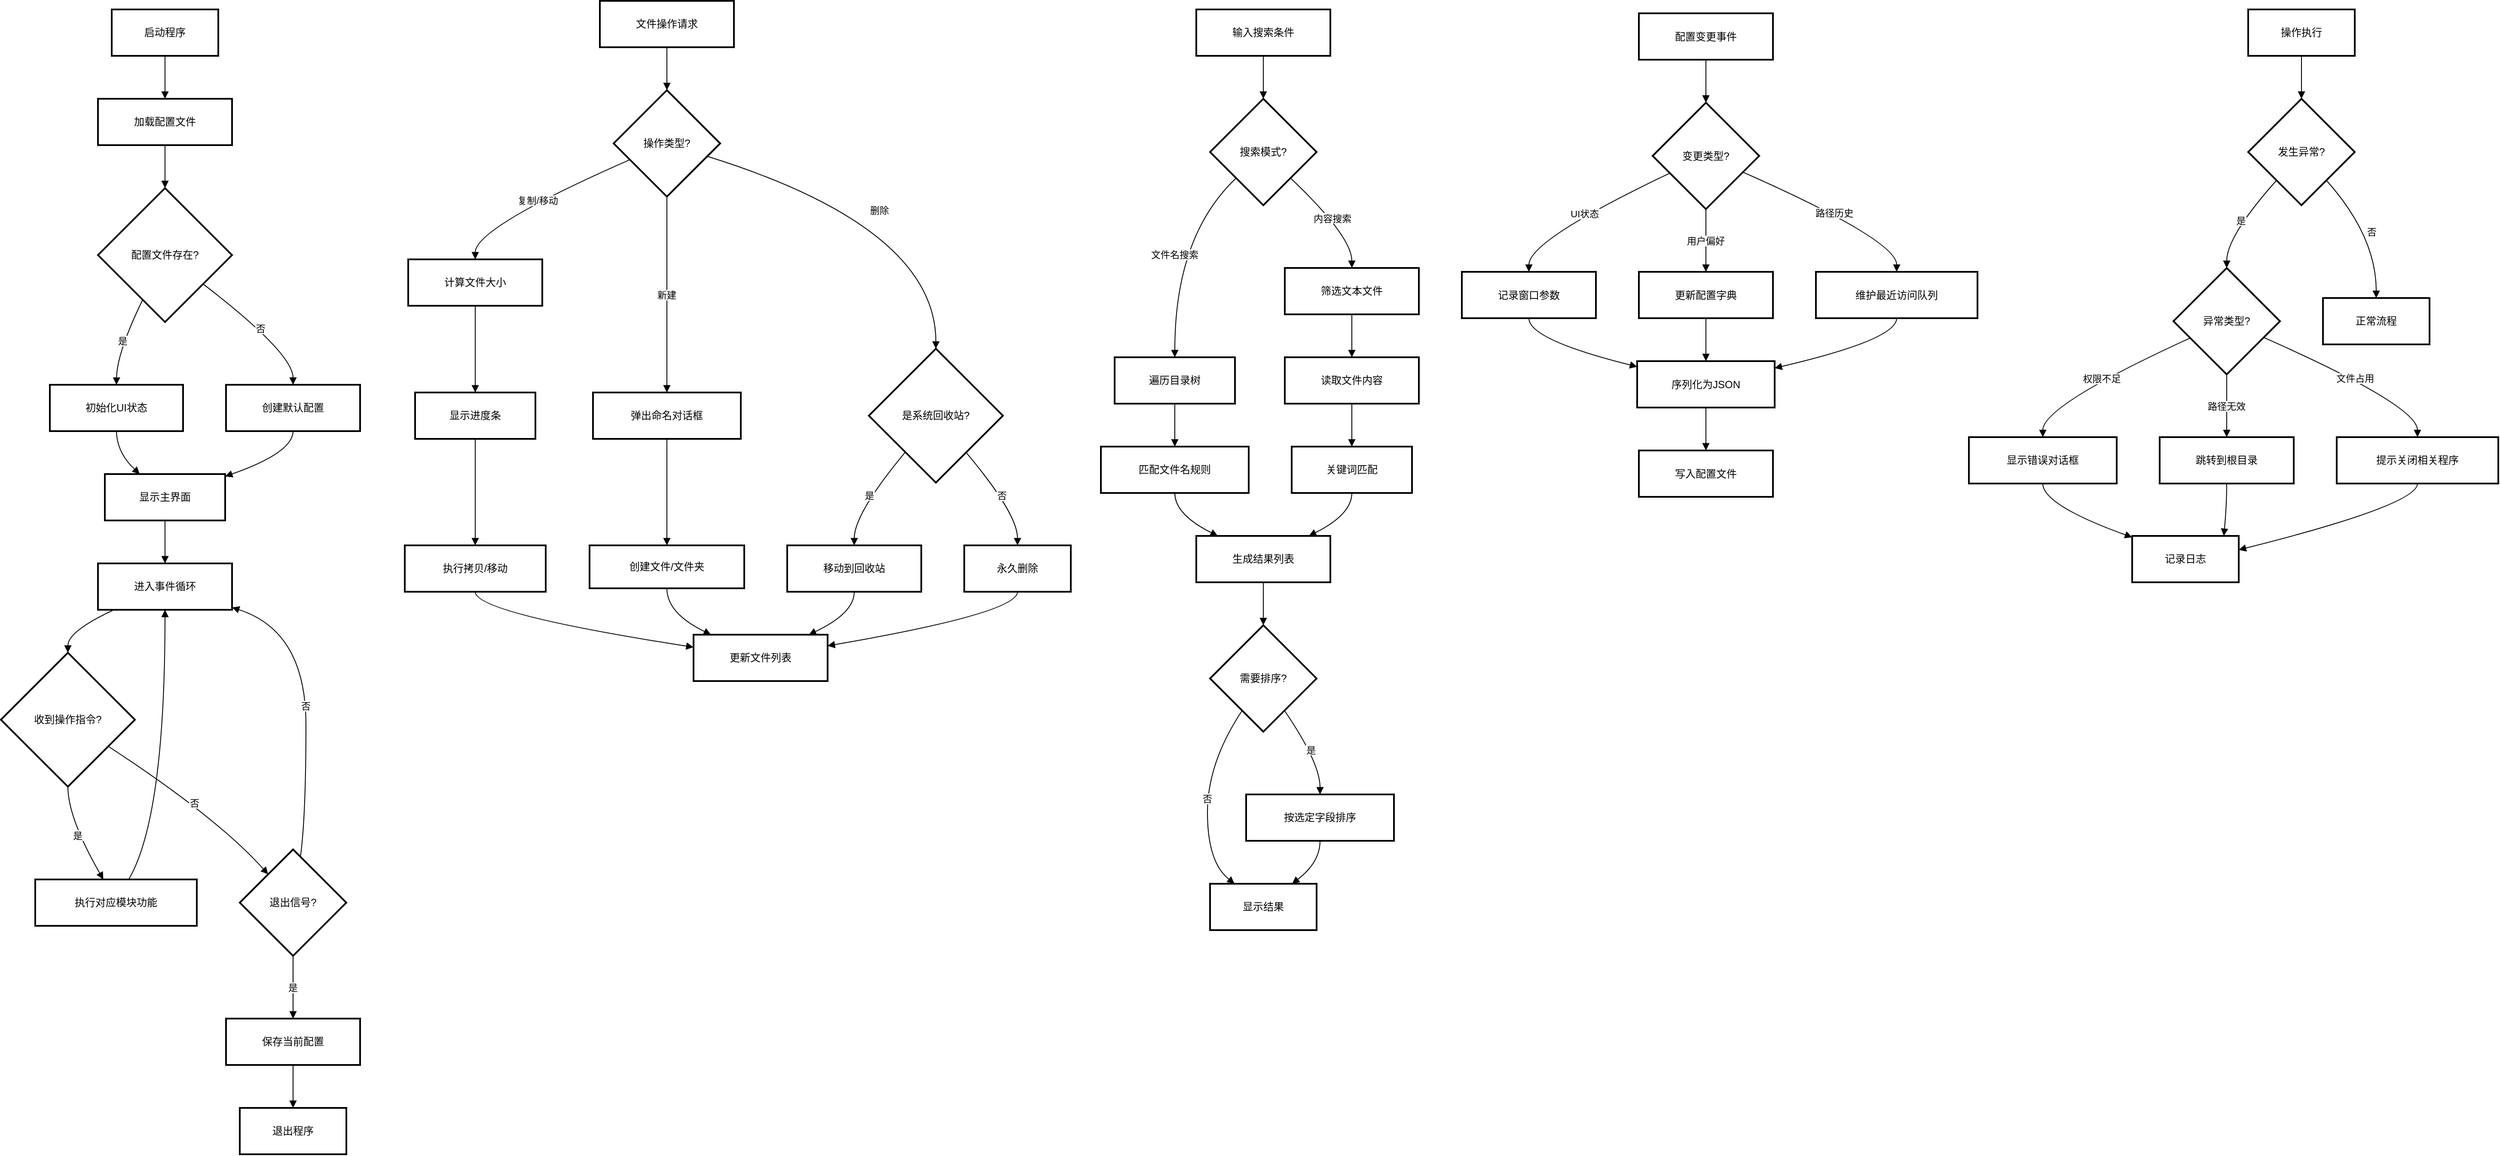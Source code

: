 <mxfile version="28.0.5">
  <diagram name="Page-1" id="YCxFaZnNaEjG4PR1JDue">
    <mxGraphModel dx="974" dy="1202" grid="1" gridSize="10" guides="1" tooltips="1" connect="1" arrows="1" fold="1" page="1" pageScale="1" pageWidth="850" pageHeight="1100" math="0" shadow="0">
      <root>
        <mxCell id="0" />
        <mxCell id="1" parent="0" />
        <mxCell id="RTvoSNndDVeTP_H8ob7e-1" value="启动程序" style="whiteSpace=wrap;strokeWidth=2;" vertex="1" parent="1">
          <mxGeometry x="149" y="20" width="124" height="54" as="geometry" />
        </mxCell>
        <mxCell id="RTvoSNndDVeTP_H8ob7e-2" value="加载配置文件" style="whiteSpace=wrap;strokeWidth=2;" vertex="1" parent="1">
          <mxGeometry x="133" y="124" width="156" height="54" as="geometry" />
        </mxCell>
        <mxCell id="RTvoSNndDVeTP_H8ob7e-3" value="配置文件存在?" style="rhombus;strokeWidth=2;whiteSpace=wrap;" vertex="1" parent="1">
          <mxGeometry x="133" y="228" width="156" height="156" as="geometry" />
        </mxCell>
        <mxCell id="RTvoSNndDVeTP_H8ob7e-4" value="初始化UI状态" style="whiteSpace=wrap;strokeWidth=2;" vertex="1" parent="1">
          <mxGeometry x="77" y="457" width="155" height="54" as="geometry" />
        </mxCell>
        <mxCell id="RTvoSNndDVeTP_H8ob7e-5" value="创建默认配置" style="whiteSpace=wrap;strokeWidth=2;" vertex="1" parent="1">
          <mxGeometry x="282" y="457" width="156" height="54" as="geometry" />
        </mxCell>
        <mxCell id="RTvoSNndDVeTP_H8ob7e-6" value="显示主界面" style="whiteSpace=wrap;strokeWidth=2;" vertex="1" parent="1">
          <mxGeometry x="141" y="561" width="140" height="54" as="geometry" />
        </mxCell>
        <mxCell id="RTvoSNndDVeTP_H8ob7e-7" value="进入事件循环" style="whiteSpace=wrap;strokeWidth=2;" vertex="1" parent="1">
          <mxGeometry x="133" y="665" width="156" height="54" as="geometry" />
        </mxCell>
        <mxCell id="RTvoSNndDVeTP_H8ob7e-8" value="收到操作指令?" style="rhombus;strokeWidth=2;whiteSpace=wrap;" vertex="1" parent="1">
          <mxGeometry x="20" y="769" width="156" height="156" as="geometry" />
        </mxCell>
        <mxCell id="RTvoSNndDVeTP_H8ob7e-9" value="执行对应模块功能" style="whiteSpace=wrap;strokeWidth=2;" vertex="1" parent="1">
          <mxGeometry x="60" y="1033" width="188" height="54" as="geometry" />
        </mxCell>
        <mxCell id="RTvoSNndDVeTP_H8ob7e-10" value="退出信号?" style="rhombus;strokeWidth=2;whiteSpace=wrap;" vertex="1" parent="1">
          <mxGeometry x="298" y="998" width="124" height="124" as="geometry" />
        </mxCell>
        <mxCell id="RTvoSNndDVeTP_H8ob7e-11" value="保存当前配置" style="whiteSpace=wrap;strokeWidth=2;" vertex="1" parent="1">
          <mxGeometry x="282" y="1195" width="156" height="54" as="geometry" />
        </mxCell>
        <mxCell id="RTvoSNndDVeTP_H8ob7e-12" value="退出程序" style="whiteSpace=wrap;strokeWidth=2;" vertex="1" parent="1">
          <mxGeometry x="298" y="1299" width="124" height="54" as="geometry" />
        </mxCell>
        <mxCell id="RTvoSNndDVeTP_H8ob7e-13" value="" style="curved=1;startArrow=none;endArrow=block;exitX=0.5;exitY=1;entryX=0.5;entryY=0;rounded=0;" edge="1" parent="1" source="RTvoSNndDVeTP_H8ob7e-1" target="RTvoSNndDVeTP_H8ob7e-2">
          <mxGeometry relative="1" as="geometry">
            <Array as="points" />
          </mxGeometry>
        </mxCell>
        <mxCell id="RTvoSNndDVeTP_H8ob7e-14" value="" style="curved=1;startArrow=none;endArrow=block;exitX=0.5;exitY=1;entryX=0.5;entryY=0;rounded=0;" edge="1" parent="1" source="RTvoSNndDVeTP_H8ob7e-2" target="RTvoSNndDVeTP_H8ob7e-3">
          <mxGeometry relative="1" as="geometry">
            <Array as="points" />
          </mxGeometry>
        </mxCell>
        <mxCell id="RTvoSNndDVeTP_H8ob7e-15" value="是" style="curved=1;startArrow=none;endArrow=block;exitX=0.25;exitY=1;entryX=0.5;entryY=0;rounded=0;" edge="1" parent="1" source="RTvoSNndDVeTP_H8ob7e-3" target="RTvoSNndDVeTP_H8ob7e-4">
          <mxGeometry relative="1" as="geometry">
            <Array as="points">
              <mxPoint x="155" y="420" />
            </Array>
          </mxGeometry>
        </mxCell>
        <mxCell id="RTvoSNndDVeTP_H8ob7e-16" value="否" style="curved=1;startArrow=none;endArrow=block;exitX=1;exitY=0.88;entryX=0.5;entryY=0;rounded=0;" edge="1" parent="1" source="RTvoSNndDVeTP_H8ob7e-3" target="RTvoSNndDVeTP_H8ob7e-5">
          <mxGeometry relative="1" as="geometry">
            <Array as="points">
              <mxPoint x="360" y="420" />
            </Array>
          </mxGeometry>
        </mxCell>
        <mxCell id="RTvoSNndDVeTP_H8ob7e-17" value="" style="curved=1;startArrow=none;endArrow=block;exitX=0.5;exitY=1;entryX=0.29;entryY=0;rounded=0;" edge="1" parent="1" source="RTvoSNndDVeTP_H8ob7e-4" target="RTvoSNndDVeTP_H8ob7e-6">
          <mxGeometry relative="1" as="geometry">
            <Array as="points">
              <mxPoint x="155" y="536" />
            </Array>
          </mxGeometry>
        </mxCell>
        <mxCell id="RTvoSNndDVeTP_H8ob7e-18" value="" style="curved=1;startArrow=none;endArrow=block;exitX=0.5;exitY=1;entryX=1;entryY=0.05;rounded=0;" edge="1" parent="1" source="RTvoSNndDVeTP_H8ob7e-5" target="RTvoSNndDVeTP_H8ob7e-6">
          <mxGeometry relative="1" as="geometry">
            <Array as="points">
              <mxPoint x="360" y="536" />
            </Array>
          </mxGeometry>
        </mxCell>
        <mxCell id="RTvoSNndDVeTP_H8ob7e-19" value="" style="curved=1;startArrow=none;endArrow=block;exitX=0.5;exitY=1;entryX=0.5;entryY=0;rounded=0;" edge="1" parent="1" source="RTvoSNndDVeTP_H8ob7e-6" target="RTvoSNndDVeTP_H8ob7e-7">
          <mxGeometry relative="1" as="geometry">
            <Array as="points" />
          </mxGeometry>
        </mxCell>
        <mxCell id="RTvoSNndDVeTP_H8ob7e-20" value="" style="curved=1;startArrow=none;endArrow=block;exitX=0.12;exitY=1;entryX=0.5;entryY=0;rounded=0;" edge="1" parent="1" source="RTvoSNndDVeTP_H8ob7e-7" target="RTvoSNndDVeTP_H8ob7e-8">
          <mxGeometry relative="1" as="geometry">
            <Array as="points">
              <mxPoint x="98" y="744" />
            </Array>
          </mxGeometry>
        </mxCell>
        <mxCell id="RTvoSNndDVeTP_H8ob7e-21" value="是" style="curved=1;startArrow=none;endArrow=block;exitX=0.5;exitY=1;entryX=0.42;entryY=-0.01;rounded=0;" edge="1" parent="1" source="RTvoSNndDVeTP_H8ob7e-8" target="RTvoSNndDVeTP_H8ob7e-9">
          <mxGeometry relative="1" as="geometry">
            <Array as="points">
              <mxPoint x="98" y="961" />
            </Array>
          </mxGeometry>
        </mxCell>
        <mxCell id="RTvoSNndDVeTP_H8ob7e-22" value="" style="curved=1;startArrow=none;endArrow=block;exitX=0.58;exitY=-0.01;entryX=0.5;entryY=1;rounded=0;" edge="1" parent="1" source="RTvoSNndDVeTP_H8ob7e-9" target="RTvoSNndDVeTP_H8ob7e-7">
          <mxGeometry relative="1" as="geometry">
            <Array as="points">
              <mxPoint x="211" y="961" />
            </Array>
          </mxGeometry>
        </mxCell>
        <mxCell id="RTvoSNndDVeTP_H8ob7e-23" value="否" style="curved=1;startArrow=none;endArrow=block;exitX=1;exitY=0.83;entryX=0.06;entryY=0;rounded=0;" edge="1" parent="1" source="RTvoSNndDVeTP_H8ob7e-8" target="RTvoSNndDVeTP_H8ob7e-10">
          <mxGeometry relative="1" as="geometry">
            <Array as="points">
              <mxPoint x="272" y="961" />
            </Array>
          </mxGeometry>
        </mxCell>
        <mxCell id="RTvoSNndDVeTP_H8ob7e-24" value="是" style="curved=1;startArrow=none;endArrow=block;exitX=0.5;exitY=1;entryX=0.5;entryY=-0.01;rounded=0;" edge="1" parent="1" source="RTvoSNndDVeTP_H8ob7e-10" target="RTvoSNndDVeTP_H8ob7e-11">
          <mxGeometry relative="1" as="geometry">
            <Array as="points" />
          </mxGeometry>
        </mxCell>
        <mxCell id="RTvoSNndDVeTP_H8ob7e-25" value="" style="curved=1;startArrow=none;endArrow=block;exitX=0.5;exitY=0.99;entryX=0.5;entryY=-0.01;rounded=0;" edge="1" parent="1" source="RTvoSNndDVeTP_H8ob7e-11" target="RTvoSNndDVeTP_H8ob7e-12">
          <mxGeometry relative="1" as="geometry">
            <Array as="points" />
          </mxGeometry>
        </mxCell>
        <mxCell id="RTvoSNndDVeTP_H8ob7e-26" value="否" style="curved=1;startArrow=none;endArrow=block;exitX=0.58;exitY=0;entryX=1;entryY=0.95;rounded=0;" edge="1" parent="1" source="RTvoSNndDVeTP_H8ob7e-10" target="RTvoSNndDVeTP_H8ob7e-7">
          <mxGeometry relative="1" as="geometry">
            <Array as="points">
              <mxPoint x="375" y="961" />
              <mxPoint x="375" y="744" />
            </Array>
          </mxGeometry>
        </mxCell>
        <mxCell id="RTvoSNndDVeTP_H8ob7e-27" value="文件操作请求" style="whiteSpace=wrap;strokeWidth=2;" vertex="1" parent="1">
          <mxGeometry x="717" y="10" width="156" height="54" as="geometry" />
        </mxCell>
        <mxCell id="RTvoSNndDVeTP_H8ob7e-28" value="操作类型?" style="rhombus;strokeWidth=2;whiteSpace=wrap;" vertex="1" parent="1">
          <mxGeometry x="733" y="114" width="124" height="124" as="geometry" />
        </mxCell>
        <mxCell id="RTvoSNndDVeTP_H8ob7e-29" value="弹出命名对话框" style="whiteSpace=wrap;strokeWidth=2;" vertex="1" parent="1">
          <mxGeometry x="709" y="466" width="172" height="54" as="geometry" />
        </mxCell>
        <mxCell id="RTvoSNndDVeTP_H8ob7e-30" value="创建文件/文件夹" style="whiteSpace=wrap;strokeWidth=2;" vertex="1" parent="1">
          <mxGeometry x="705" y="644" width="180" height="50" as="geometry" />
        </mxCell>
        <mxCell id="RTvoSNndDVeTP_H8ob7e-31" value="是系统回收站?" style="rhombus;strokeWidth=2;whiteSpace=wrap;" vertex="1" parent="1">
          <mxGeometry x="1030" y="415" width="156" height="156" as="geometry" />
        </mxCell>
        <mxCell id="RTvoSNndDVeTP_H8ob7e-32" value="移动到回收站" style="whiteSpace=wrap;strokeWidth=2;" vertex="1" parent="1">
          <mxGeometry x="935" y="644" width="156" height="54" as="geometry" />
        </mxCell>
        <mxCell id="RTvoSNndDVeTP_H8ob7e-33" value="永久删除" style="whiteSpace=wrap;strokeWidth=2;" vertex="1" parent="1">
          <mxGeometry x="1141" y="644" width="124" height="54" as="geometry" />
        </mxCell>
        <mxCell id="RTvoSNndDVeTP_H8ob7e-34" value="计算文件大小" style="whiteSpace=wrap;strokeWidth=2;" vertex="1" parent="1">
          <mxGeometry x="494" y="311" width="156" height="54" as="geometry" />
        </mxCell>
        <mxCell id="RTvoSNndDVeTP_H8ob7e-35" value="显示进度条" style="whiteSpace=wrap;strokeWidth=2;" vertex="1" parent="1">
          <mxGeometry x="502" y="466" width="140" height="54" as="geometry" />
        </mxCell>
        <mxCell id="RTvoSNndDVeTP_H8ob7e-36" value="执行拷贝/移动" style="whiteSpace=wrap;strokeWidth=2;" vertex="1" parent="1">
          <mxGeometry x="490" y="644" width="164" height="54" as="geometry" />
        </mxCell>
        <mxCell id="RTvoSNndDVeTP_H8ob7e-37" value="更新文件列表" style="whiteSpace=wrap;strokeWidth=2;" vertex="1" parent="1">
          <mxGeometry x="826" y="748" width="156" height="54" as="geometry" />
        </mxCell>
        <mxCell id="RTvoSNndDVeTP_H8ob7e-38" value="" style="curved=1;startArrow=none;endArrow=block;exitX=0.5;exitY=1;entryX=0.5;entryY=0;rounded=0;" edge="1" parent="1" source="RTvoSNndDVeTP_H8ob7e-27" target="RTvoSNndDVeTP_H8ob7e-28">
          <mxGeometry relative="1" as="geometry">
            <Array as="points" />
          </mxGeometry>
        </mxCell>
        <mxCell id="RTvoSNndDVeTP_H8ob7e-39" value="新建" style="curved=1;startArrow=none;endArrow=block;exitX=0.5;exitY=1;entryX=0.5;entryY=0;rounded=0;" edge="1" parent="1" source="RTvoSNndDVeTP_H8ob7e-28" target="RTvoSNndDVeTP_H8ob7e-29">
          <mxGeometry relative="1" as="geometry">
            <Array as="points" />
          </mxGeometry>
        </mxCell>
        <mxCell id="RTvoSNndDVeTP_H8ob7e-40" value="" style="curved=1;startArrow=none;endArrow=block;exitX=0.5;exitY=1;entryX=0.5;entryY=0;rounded=0;" edge="1" parent="1" source="RTvoSNndDVeTP_H8ob7e-29" target="RTvoSNndDVeTP_H8ob7e-30">
          <mxGeometry relative="1" as="geometry">
            <Array as="points" />
          </mxGeometry>
        </mxCell>
        <mxCell id="RTvoSNndDVeTP_H8ob7e-41" value="删除" style="curved=1;startArrow=none;endArrow=block;exitX=1;exitY=0.66;entryX=0.5;entryY=0;rounded=0;" edge="1" parent="1" source="RTvoSNndDVeTP_H8ob7e-28" target="RTvoSNndDVeTP_H8ob7e-31">
          <mxGeometry relative="1" as="geometry">
            <Array as="points">
              <mxPoint x="1108" y="274" />
            </Array>
          </mxGeometry>
        </mxCell>
        <mxCell id="RTvoSNndDVeTP_H8ob7e-42" value="是" style="curved=1;startArrow=none;endArrow=block;exitX=0.08;exitY=1;entryX=0.5;entryY=0;rounded=0;" edge="1" parent="1" source="RTvoSNndDVeTP_H8ob7e-31" target="RTvoSNndDVeTP_H8ob7e-32">
          <mxGeometry relative="1" as="geometry">
            <Array as="points">
              <mxPoint x="1013" y="607" />
            </Array>
          </mxGeometry>
        </mxCell>
        <mxCell id="RTvoSNndDVeTP_H8ob7e-43" value="否" style="curved=1;startArrow=none;endArrow=block;exitX=0.91;exitY=1;entryX=0.5;entryY=0;rounded=0;" edge="1" parent="1" source="RTvoSNndDVeTP_H8ob7e-31" target="RTvoSNndDVeTP_H8ob7e-33">
          <mxGeometry relative="1" as="geometry">
            <Array as="points">
              <mxPoint x="1203" y="607" />
            </Array>
          </mxGeometry>
        </mxCell>
        <mxCell id="RTvoSNndDVeTP_H8ob7e-44" value="复制/移动" style="curved=1;startArrow=none;endArrow=block;exitX=0;exitY=0.72;entryX=0.5;entryY=0;rounded=0;" edge="1" parent="1" source="RTvoSNndDVeTP_H8ob7e-28" target="RTvoSNndDVeTP_H8ob7e-34">
          <mxGeometry relative="1" as="geometry">
            <Array as="points">
              <mxPoint x="572" y="274" />
            </Array>
          </mxGeometry>
        </mxCell>
        <mxCell id="RTvoSNndDVeTP_H8ob7e-45" value="" style="curved=1;startArrow=none;endArrow=block;exitX=0.5;exitY=1;entryX=0.5;entryY=0;rounded=0;" edge="1" parent="1" source="RTvoSNndDVeTP_H8ob7e-34" target="RTvoSNndDVeTP_H8ob7e-35">
          <mxGeometry relative="1" as="geometry">
            <Array as="points" />
          </mxGeometry>
        </mxCell>
        <mxCell id="RTvoSNndDVeTP_H8ob7e-46" value="" style="curved=1;startArrow=none;endArrow=block;exitX=0.5;exitY=1;entryX=0.5;entryY=0;rounded=0;" edge="1" parent="1" source="RTvoSNndDVeTP_H8ob7e-35" target="RTvoSNndDVeTP_H8ob7e-36">
          <mxGeometry relative="1" as="geometry">
            <Array as="points" />
          </mxGeometry>
        </mxCell>
        <mxCell id="RTvoSNndDVeTP_H8ob7e-47" value="" style="curved=1;startArrow=none;endArrow=block;exitX=0.5;exitY=1;entryX=0;entryY=0.27;rounded=0;" edge="1" parent="1" source="RTvoSNndDVeTP_H8ob7e-36" target="RTvoSNndDVeTP_H8ob7e-37">
          <mxGeometry relative="1" as="geometry">
            <Array as="points">
              <mxPoint x="572" y="723" />
            </Array>
          </mxGeometry>
        </mxCell>
        <mxCell id="RTvoSNndDVeTP_H8ob7e-48" value="" style="curved=1;startArrow=none;endArrow=block;exitX=0.5;exitY=1;entryX=0.13;entryY=0;rounded=0;" edge="1" parent="1" source="RTvoSNndDVeTP_H8ob7e-30" target="RTvoSNndDVeTP_H8ob7e-37">
          <mxGeometry relative="1" as="geometry">
            <Array as="points">
              <mxPoint x="795" y="723" />
            </Array>
          </mxGeometry>
        </mxCell>
        <mxCell id="RTvoSNndDVeTP_H8ob7e-49" value="" style="curved=1;startArrow=none;endArrow=block;exitX=0.5;exitY=1;entryX=0.86;entryY=0;rounded=0;" edge="1" parent="1" source="RTvoSNndDVeTP_H8ob7e-32" target="RTvoSNndDVeTP_H8ob7e-37">
          <mxGeometry relative="1" as="geometry">
            <Array as="points">
              <mxPoint x="1013" y="723" />
            </Array>
          </mxGeometry>
        </mxCell>
        <mxCell id="RTvoSNndDVeTP_H8ob7e-50" value="" style="curved=1;startArrow=none;endArrow=block;exitX=0.5;exitY=1;entryX=1;entryY=0.24;rounded=0;" edge="1" parent="1" source="RTvoSNndDVeTP_H8ob7e-33" target="RTvoSNndDVeTP_H8ob7e-37">
          <mxGeometry relative="1" as="geometry">
            <Array as="points">
              <mxPoint x="1203" y="723" />
            </Array>
          </mxGeometry>
        </mxCell>
        <mxCell id="RTvoSNndDVeTP_H8ob7e-75" value="输入搜索条件" style="whiteSpace=wrap;strokeWidth=2;" vertex="1" parent="1">
          <mxGeometry x="1411" y="20" width="156" height="54" as="geometry" />
        </mxCell>
        <mxCell id="RTvoSNndDVeTP_H8ob7e-76" value="搜索模式?" style="rhombus;strokeWidth=2;whiteSpace=wrap;" vertex="1" parent="1">
          <mxGeometry x="1427" y="124" width="124" height="124" as="geometry" />
        </mxCell>
        <mxCell id="RTvoSNndDVeTP_H8ob7e-77" value="遍历目录树" style="whiteSpace=wrap;strokeWidth=2;" vertex="1" parent="1">
          <mxGeometry x="1316" y="425" width="140" height="54" as="geometry" />
        </mxCell>
        <mxCell id="RTvoSNndDVeTP_H8ob7e-78" value="筛选文本文件" style="whiteSpace=wrap;strokeWidth=2;" vertex="1" parent="1">
          <mxGeometry x="1514" y="321" width="156" height="54" as="geometry" />
        </mxCell>
        <mxCell id="RTvoSNndDVeTP_H8ob7e-79" value="匹配文件名规则" style="whiteSpace=wrap;strokeWidth=2;" vertex="1" parent="1">
          <mxGeometry x="1300" y="529" width="172" height="54" as="geometry" />
        </mxCell>
        <mxCell id="RTvoSNndDVeTP_H8ob7e-80" value="读取文件内容" style="whiteSpace=wrap;strokeWidth=2;" vertex="1" parent="1">
          <mxGeometry x="1514" y="425" width="156" height="54" as="geometry" />
        </mxCell>
        <mxCell id="RTvoSNndDVeTP_H8ob7e-81" value="关键词匹配" style="whiteSpace=wrap;strokeWidth=2;" vertex="1" parent="1">
          <mxGeometry x="1522" y="529" width="140" height="54" as="geometry" />
        </mxCell>
        <mxCell id="RTvoSNndDVeTP_H8ob7e-82" value="生成结果列表" style="whiteSpace=wrap;strokeWidth=2;" vertex="1" parent="1">
          <mxGeometry x="1411" y="633" width="156" height="54" as="geometry" />
        </mxCell>
        <mxCell id="RTvoSNndDVeTP_H8ob7e-83" value="需要排序?" style="rhombus;strokeWidth=2;whiteSpace=wrap;" vertex="1" parent="1">
          <mxGeometry x="1427" y="737" width="124" height="124" as="geometry" />
        </mxCell>
        <mxCell id="RTvoSNndDVeTP_H8ob7e-84" value="按选定字段排序" style="whiteSpace=wrap;strokeWidth=2;" vertex="1" parent="1">
          <mxGeometry x="1469" y="934" width="172" height="54" as="geometry" />
        </mxCell>
        <mxCell id="RTvoSNndDVeTP_H8ob7e-85" value="显示结果" style="whiteSpace=wrap;strokeWidth=2;" vertex="1" parent="1">
          <mxGeometry x="1427" y="1038" width="124" height="54" as="geometry" />
        </mxCell>
        <mxCell id="RTvoSNndDVeTP_H8ob7e-86" value="" style="curved=1;startArrow=none;endArrow=block;exitX=0.5;exitY=1;entryX=0.5;entryY=0;rounded=0;" edge="1" parent="1" source="RTvoSNndDVeTP_H8ob7e-75" target="RTvoSNndDVeTP_H8ob7e-76">
          <mxGeometry relative="1" as="geometry">
            <Array as="points" />
          </mxGeometry>
        </mxCell>
        <mxCell id="RTvoSNndDVeTP_H8ob7e-87" value="文件名搜索" style="curved=1;startArrow=none;endArrow=block;exitX=0;exitY=0.98;entryX=0.5;entryY=0;rounded=0;" edge="1" parent="1" source="RTvoSNndDVeTP_H8ob7e-76" target="RTvoSNndDVeTP_H8ob7e-77">
          <mxGeometry relative="1" as="geometry">
            <Array as="points">
              <mxPoint x="1386" y="284" />
            </Array>
          </mxGeometry>
        </mxCell>
        <mxCell id="RTvoSNndDVeTP_H8ob7e-88" value="内容搜索" style="curved=1;startArrow=none;endArrow=block;exitX=1;exitY=0.98;entryX=0.5;entryY=0;rounded=0;" edge="1" parent="1" source="RTvoSNndDVeTP_H8ob7e-76" target="RTvoSNndDVeTP_H8ob7e-78">
          <mxGeometry relative="1" as="geometry">
            <Array as="points">
              <mxPoint x="1592" y="284" />
            </Array>
          </mxGeometry>
        </mxCell>
        <mxCell id="RTvoSNndDVeTP_H8ob7e-89" value="" style="curved=1;startArrow=none;endArrow=block;exitX=0.5;exitY=1;entryX=0.5;entryY=0;rounded=0;" edge="1" parent="1" source="RTvoSNndDVeTP_H8ob7e-77" target="RTvoSNndDVeTP_H8ob7e-79">
          <mxGeometry relative="1" as="geometry">
            <Array as="points" />
          </mxGeometry>
        </mxCell>
        <mxCell id="RTvoSNndDVeTP_H8ob7e-90" value="" style="curved=1;startArrow=none;endArrow=block;exitX=0.5;exitY=1;entryX=0.5;entryY=0;rounded=0;" edge="1" parent="1" source="RTvoSNndDVeTP_H8ob7e-78" target="RTvoSNndDVeTP_H8ob7e-80">
          <mxGeometry relative="1" as="geometry">
            <Array as="points" />
          </mxGeometry>
        </mxCell>
        <mxCell id="RTvoSNndDVeTP_H8ob7e-91" value="" style="curved=1;startArrow=none;endArrow=block;exitX=0.5;exitY=1;entryX=0.5;entryY=0;rounded=0;" edge="1" parent="1" source="RTvoSNndDVeTP_H8ob7e-80" target="RTvoSNndDVeTP_H8ob7e-81">
          <mxGeometry relative="1" as="geometry">
            <Array as="points" />
          </mxGeometry>
        </mxCell>
        <mxCell id="RTvoSNndDVeTP_H8ob7e-92" value="" style="curved=1;startArrow=none;endArrow=block;exitX=0.5;exitY=1;entryX=0.16;entryY=0;rounded=0;" edge="1" parent="1" source="RTvoSNndDVeTP_H8ob7e-79" target="RTvoSNndDVeTP_H8ob7e-82">
          <mxGeometry relative="1" as="geometry">
            <Array as="points">
              <mxPoint x="1386" y="608" />
            </Array>
          </mxGeometry>
        </mxCell>
        <mxCell id="RTvoSNndDVeTP_H8ob7e-93" value="" style="curved=1;startArrow=none;endArrow=block;exitX=0.5;exitY=1;entryX=0.84;entryY=0;rounded=0;" edge="1" parent="1" source="RTvoSNndDVeTP_H8ob7e-81" target="RTvoSNndDVeTP_H8ob7e-82">
          <mxGeometry relative="1" as="geometry">
            <Array as="points">
              <mxPoint x="1592" y="608" />
            </Array>
          </mxGeometry>
        </mxCell>
        <mxCell id="RTvoSNndDVeTP_H8ob7e-94" value="" style="curved=1;startArrow=none;endArrow=block;exitX=0.5;exitY=1;entryX=0.5;entryY=0;rounded=0;" edge="1" parent="1" source="RTvoSNndDVeTP_H8ob7e-82" target="RTvoSNndDVeTP_H8ob7e-83">
          <mxGeometry relative="1" as="geometry">
            <Array as="points" />
          </mxGeometry>
        </mxCell>
        <mxCell id="RTvoSNndDVeTP_H8ob7e-95" value="是" style="curved=1;startArrow=none;endArrow=block;exitX=0.83;exitY=1;entryX=0.5;entryY=0;rounded=0;" edge="1" parent="1" source="RTvoSNndDVeTP_H8ob7e-83" target="RTvoSNndDVeTP_H8ob7e-84">
          <mxGeometry relative="1" as="geometry">
            <Array as="points">
              <mxPoint x="1555" y="897" />
            </Array>
          </mxGeometry>
        </mxCell>
        <mxCell id="RTvoSNndDVeTP_H8ob7e-96" value="否" style="curved=1;startArrow=none;endArrow=block;exitX=0.17;exitY=1;entryX=0.23;entryY=0;rounded=0;" edge="1" parent="1" source="RTvoSNndDVeTP_H8ob7e-83" target="RTvoSNndDVeTP_H8ob7e-85">
          <mxGeometry relative="1" as="geometry">
            <Array as="points">
              <mxPoint x="1424" y="897" />
              <mxPoint x="1424" y="1013" />
            </Array>
          </mxGeometry>
        </mxCell>
        <mxCell id="RTvoSNndDVeTP_H8ob7e-97" value="" style="curved=1;startArrow=none;endArrow=block;exitX=0.5;exitY=1;entryX=0.77;entryY=0;rounded=0;" edge="1" parent="1" source="RTvoSNndDVeTP_H8ob7e-84" target="RTvoSNndDVeTP_H8ob7e-85">
          <mxGeometry relative="1" as="geometry">
            <Array as="points">
              <mxPoint x="1555" y="1013" />
            </Array>
          </mxGeometry>
        </mxCell>
        <mxCell id="RTvoSNndDVeTP_H8ob7e-98" value="配置变更事件" style="whiteSpace=wrap;strokeWidth=2;" vertex="1" parent="1">
          <mxGeometry x="1926" y="24.5" width="156" height="54" as="geometry" />
        </mxCell>
        <mxCell id="RTvoSNndDVeTP_H8ob7e-99" value="变更类型?" style="rhombus;strokeWidth=2;whiteSpace=wrap;" vertex="1" parent="1">
          <mxGeometry x="1942" y="128.5" width="124" height="124" as="geometry" />
        </mxCell>
        <mxCell id="RTvoSNndDVeTP_H8ob7e-100" value="记录窗口参数" style="whiteSpace=wrap;strokeWidth=2;" vertex="1" parent="1">
          <mxGeometry x="1720" y="325.5" width="156" height="54" as="geometry" />
        </mxCell>
        <mxCell id="RTvoSNndDVeTP_H8ob7e-101" value="更新配置字典" style="whiteSpace=wrap;strokeWidth=2;" vertex="1" parent="1">
          <mxGeometry x="1926" y="325.5" width="156" height="54" as="geometry" />
        </mxCell>
        <mxCell id="RTvoSNndDVeTP_H8ob7e-102" value="维护最近访问队列" style="whiteSpace=wrap;strokeWidth=2;" vertex="1" parent="1">
          <mxGeometry x="2132" y="325.5" width="188" height="54" as="geometry" />
        </mxCell>
        <mxCell id="RTvoSNndDVeTP_H8ob7e-103" value="序列化为JSON" style="whiteSpace=wrap;strokeWidth=2;" vertex="1" parent="1">
          <mxGeometry x="1924" y="429.5" width="160" height="54" as="geometry" />
        </mxCell>
        <mxCell id="RTvoSNndDVeTP_H8ob7e-104" value="写入配置文件" style="whiteSpace=wrap;strokeWidth=2;" vertex="1" parent="1">
          <mxGeometry x="1926" y="533.5" width="156" height="54" as="geometry" />
        </mxCell>
        <mxCell id="RTvoSNndDVeTP_H8ob7e-105" value="" style="curved=1;startArrow=none;endArrow=block;exitX=0.5;exitY=1;entryX=0.5;entryY=0;rounded=0;" edge="1" parent="1" source="RTvoSNndDVeTP_H8ob7e-98" target="RTvoSNndDVeTP_H8ob7e-99">
          <mxGeometry relative="1" as="geometry">
            <Array as="points" />
          </mxGeometry>
        </mxCell>
        <mxCell id="RTvoSNndDVeTP_H8ob7e-106" value="UI状态" style="curved=1;startArrow=none;endArrow=block;exitX=0;exitY=0.74;entryX=0.5;entryY=0;rounded=0;" edge="1" parent="1" source="RTvoSNndDVeTP_H8ob7e-99" target="RTvoSNndDVeTP_H8ob7e-100">
          <mxGeometry relative="1" as="geometry">
            <Array as="points">
              <mxPoint x="1798" y="288.5" />
            </Array>
          </mxGeometry>
        </mxCell>
        <mxCell id="RTvoSNndDVeTP_H8ob7e-107" value="用户偏好" style="curved=1;startArrow=none;endArrow=block;exitX=0.5;exitY=1;entryX=0.5;entryY=0;rounded=0;" edge="1" parent="1" source="RTvoSNndDVeTP_H8ob7e-99" target="RTvoSNndDVeTP_H8ob7e-101">
          <mxGeometry relative="1" as="geometry">
            <Array as="points" />
          </mxGeometry>
        </mxCell>
        <mxCell id="RTvoSNndDVeTP_H8ob7e-108" value="路径历史" style="curved=1;startArrow=none;endArrow=block;exitX=1;exitY=0.72;entryX=0.5;entryY=0;rounded=0;" edge="1" parent="1" source="RTvoSNndDVeTP_H8ob7e-99" target="RTvoSNndDVeTP_H8ob7e-102">
          <mxGeometry relative="1" as="geometry">
            <Array as="points">
              <mxPoint x="2226" y="288.5" />
            </Array>
          </mxGeometry>
        </mxCell>
        <mxCell id="RTvoSNndDVeTP_H8ob7e-109" value="" style="curved=1;startArrow=none;endArrow=block;exitX=0.5;exitY=1;entryX=0;entryY=0.12;rounded=0;" edge="1" parent="1" source="RTvoSNndDVeTP_H8ob7e-100" target="RTvoSNndDVeTP_H8ob7e-103">
          <mxGeometry relative="1" as="geometry">
            <Array as="points">
              <mxPoint x="1798" y="404.5" />
            </Array>
          </mxGeometry>
        </mxCell>
        <mxCell id="RTvoSNndDVeTP_H8ob7e-110" value="" style="curved=1;startArrow=none;endArrow=block;exitX=0.5;exitY=1;entryX=0.5;entryY=0;rounded=0;" edge="1" parent="1" source="RTvoSNndDVeTP_H8ob7e-101" target="RTvoSNndDVeTP_H8ob7e-103">
          <mxGeometry relative="1" as="geometry">
            <Array as="points" />
          </mxGeometry>
        </mxCell>
        <mxCell id="RTvoSNndDVeTP_H8ob7e-111" value="" style="curved=1;startArrow=none;endArrow=block;exitX=0.5;exitY=1;entryX=1;entryY=0.15;rounded=0;" edge="1" parent="1" source="RTvoSNndDVeTP_H8ob7e-102" target="RTvoSNndDVeTP_H8ob7e-103">
          <mxGeometry relative="1" as="geometry">
            <Array as="points">
              <mxPoint x="2226" y="404.5" />
            </Array>
          </mxGeometry>
        </mxCell>
        <mxCell id="RTvoSNndDVeTP_H8ob7e-112" value="" style="curved=1;startArrow=none;endArrow=block;exitX=0.5;exitY=1;entryX=0.5;entryY=0;rounded=0;" edge="1" parent="1" source="RTvoSNndDVeTP_H8ob7e-103" target="RTvoSNndDVeTP_H8ob7e-104">
          <mxGeometry relative="1" as="geometry">
            <Array as="points" />
          </mxGeometry>
        </mxCell>
        <mxCell id="RTvoSNndDVeTP_H8ob7e-113" value="操作执行" style="whiteSpace=wrap;strokeWidth=2;" vertex="1" parent="1">
          <mxGeometry x="2635" y="20" width="124" height="54" as="geometry" />
        </mxCell>
        <mxCell id="RTvoSNndDVeTP_H8ob7e-114" value="发生异常?" style="rhombus;strokeWidth=2;whiteSpace=wrap;" vertex="1" parent="1">
          <mxGeometry x="2635" y="124" width="124" height="124" as="geometry" />
        </mxCell>
        <mxCell id="RTvoSNndDVeTP_H8ob7e-115" value="异常类型?" style="rhombus;strokeWidth=2;whiteSpace=wrap;" vertex="1" parent="1">
          <mxGeometry x="2548" y="321" width="124" height="124" as="geometry" />
        </mxCell>
        <mxCell id="RTvoSNndDVeTP_H8ob7e-116" value="显示错误对话框" style="whiteSpace=wrap;strokeWidth=2;" vertex="1" parent="1">
          <mxGeometry x="2310" y="518" width="172" height="54" as="geometry" />
        </mxCell>
        <mxCell id="RTvoSNndDVeTP_H8ob7e-117" value="跳转到根目录" style="whiteSpace=wrap;strokeWidth=2;" vertex="1" parent="1">
          <mxGeometry x="2532" y="518" width="156" height="54" as="geometry" />
        </mxCell>
        <mxCell id="RTvoSNndDVeTP_H8ob7e-118" value="提示关闭相关程序" style="whiteSpace=wrap;strokeWidth=2;" vertex="1" parent="1">
          <mxGeometry x="2738" y="518" width="188" height="54" as="geometry" />
        </mxCell>
        <mxCell id="RTvoSNndDVeTP_H8ob7e-119" value="记录日志" style="whiteSpace=wrap;strokeWidth=2;" vertex="1" parent="1">
          <mxGeometry x="2500" y="633" width="124" height="54" as="geometry" />
        </mxCell>
        <mxCell id="RTvoSNndDVeTP_H8ob7e-120" value="正常流程" style="whiteSpace=wrap;strokeWidth=2;" vertex="1" parent="1">
          <mxGeometry x="2722" y="356" width="124" height="54" as="geometry" />
        </mxCell>
        <mxCell id="RTvoSNndDVeTP_H8ob7e-121" value="" style="curved=1;startArrow=none;endArrow=block;exitX=0.5;exitY=1;entryX=0.5;entryY=0;rounded=0;" edge="1" parent="1" source="RTvoSNndDVeTP_H8ob7e-113" target="RTvoSNndDVeTP_H8ob7e-114">
          <mxGeometry relative="1" as="geometry">
            <Array as="points" />
          </mxGeometry>
        </mxCell>
        <mxCell id="RTvoSNndDVeTP_H8ob7e-122" value="是" style="curved=1;startArrow=none;endArrow=block;exitX=0.06;exitY=1;entryX=0.5;entryY=0;rounded=0;" edge="1" parent="1" source="RTvoSNndDVeTP_H8ob7e-114" target="RTvoSNndDVeTP_H8ob7e-115">
          <mxGeometry relative="1" as="geometry">
            <Array as="points">
              <mxPoint x="2610" y="284" />
            </Array>
          </mxGeometry>
        </mxCell>
        <mxCell id="RTvoSNndDVeTP_H8ob7e-123" value="权限不足" style="curved=1;startArrow=none;endArrow=block;exitX=0;exitY=0.73;entryX=0.5;entryY=0;rounded=0;" edge="1" parent="1" source="RTvoSNndDVeTP_H8ob7e-115" target="RTvoSNndDVeTP_H8ob7e-116">
          <mxGeometry relative="1" as="geometry">
            <Array as="points">
              <mxPoint x="2396" y="481" />
            </Array>
          </mxGeometry>
        </mxCell>
        <mxCell id="RTvoSNndDVeTP_H8ob7e-124" value="路径无效" style="curved=1;startArrow=none;endArrow=block;exitX=0.5;exitY=1;entryX=0.5;entryY=0;rounded=0;" edge="1" parent="1" source="RTvoSNndDVeTP_H8ob7e-115" target="RTvoSNndDVeTP_H8ob7e-117">
          <mxGeometry relative="1" as="geometry">
            <Array as="points" />
          </mxGeometry>
        </mxCell>
        <mxCell id="RTvoSNndDVeTP_H8ob7e-125" value="文件占用" style="curved=1;startArrow=none;endArrow=block;exitX=1;exitY=0.72;entryX=0.5;entryY=0;rounded=0;" edge="1" parent="1" source="RTvoSNndDVeTP_H8ob7e-115" target="RTvoSNndDVeTP_H8ob7e-118">
          <mxGeometry relative="1" as="geometry">
            <Array as="points">
              <mxPoint x="2832" y="481" />
            </Array>
          </mxGeometry>
        </mxCell>
        <mxCell id="RTvoSNndDVeTP_H8ob7e-126" value="" style="curved=1;startArrow=none;endArrow=block;exitX=0.5;exitY=1;entryX=0;entryY=0.03;rounded=0;" edge="1" parent="1" source="RTvoSNndDVeTP_H8ob7e-116" target="RTvoSNndDVeTP_H8ob7e-119">
          <mxGeometry relative="1" as="geometry">
            <Array as="points">
              <mxPoint x="2396" y="597" />
            </Array>
          </mxGeometry>
        </mxCell>
        <mxCell id="RTvoSNndDVeTP_H8ob7e-127" value="" style="curved=1;startArrow=none;endArrow=block;exitX=0.5;exitY=1;entryX=0.86;entryY=0;rounded=0;" edge="1" parent="1" source="RTvoSNndDVeTP_H8ob7e-117" target="RTvoSNndDVeTP_H8ob7e-119">
          <mxGeometry relative="1" as="geometry">
            <Array as="points">
              <mxPoint x="2610" y="597" />
            </Array>
          </mxGeometry>
        </mxCell>
        <mxCell id="RTvoSNndDVeTP_H8ob7e-128" value="" style="curved=1;startArrow=none;endArrow=block;exitX=0.5;exitY=1;entryX=1;entryY=0.3;rounded=0;" edge="1" parent="1" source="RTvoSNndDVeTP_H8ob7e-118" target="RTvoSNndDVeTP_H8ob7e-119">
          <mxGeometry relative="1" as="geometry">
            <Array as="points">
              <mxPoint x="2832" y="597" />
            </Array>
          </mxGeometry>
        </mxCell>
        <mxCell id="RTvoSNndDVeTP_H8ob7e-129" value="否" style="curved=1;startArrow=none;endArrow=block;exitX=0.94;exitY=1;entryX=0.5;entryY=0;rounded=0;" edge="1" parent="1" source="RTvoSNndDVeTP_H8ob7e-114" target="RTvoSNndDVeTP_H8ob7e-120">
          <mxGeometry relative="1" as="geometry">
            <Array as="points">
              <mxPoint x="2784" y="284" />
            </Array>
          </mxGeometry>
        </mxCell>
      </root>
    </mxGraphModel>
  </diagram>
</mxfile>
